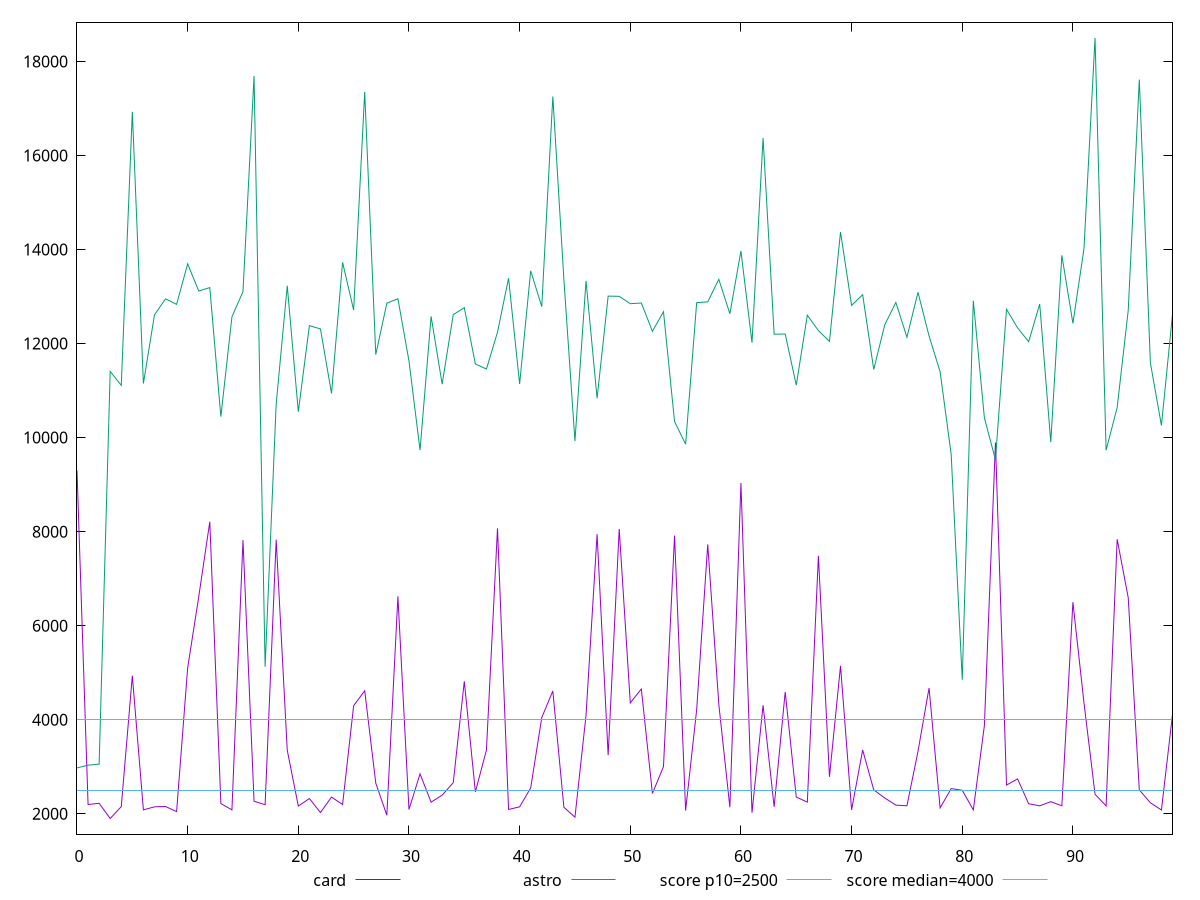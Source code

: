 reset

$card <<EOF
0 9301.881000000001
1 2198.2735
2 2223.9925
3 1899.9920000000002
4 2152.7160000000003
5 4936.429
6 2083.242
7 2148.5399999999995
8 2156.0575
9 2046.5125
10 5101.799999999999
11 6614.205000000001
12 8210.1745
13 2218.782
14 2083.1059999999998
15 7819.407999999999
16 2267.868
17 2193.0460000000003
18 7827.2
19 3351.8100000000004
20 2164.7660000000005
21 2325.33
22 2026.5125000000003
23 2356.3319999999994
24 2197.427
25 4298.94
26 4616.725
27 2652.0640000000003
28 1969.3740000000003
29 6623.486000000001
30 2091.5299999999997
31 2849.5124999999994
32 2247.4345000000003
33 2397.3150000000005
34 2660.9164999999994
35 4817.3075
36 2466.6299999999997
37 3354.0024999999996
38 8070.138999999999
39 2092.834
40 2148.642
41 2549.5919999999996
42 4045.59
43 4612.369
44 2139.54
45 1927.991
46 4092.0699999999997
47 7945.248
48 3246.380000000001
49 8055.389500000001
50 4358.834999999999
51 4654.653
52 2432.785
53 3003.915
54 7916.251499999999
55 2069.721
56 4216.145
57 7728.624999999999
58 4331.145
59 2139.18
60 9033.563
61 2024.0579999999998
62 4308.48
63 2149.9444999999996
64 4591.26
65 2356.6115
66 2248.459
67 7486.2855
68 2786.51
69 5147.208
70 2083.5289999999995
71 3357.05
72 2508.5775000000003
73 2336.488
74 2185.0225
75 2170.29
76 3326.8550000000005
77 4675.5199999999995
78 2126.2195
79 2536.064
80 2500.0175
81 2083.0649999999996
82 3875.3999999999996
83 9896.5435
84 2610.8089999999997
85 2742.717
86 2214.2744999999995
87 2169.5225
88 2258.4314999999997
89 2171.2720000000004
90 6500.504999999999
91 4360.966
92 2415.3925
93 2168.4629999999997
94 7838.351999999999
95 6594.9055
96 2508.9890000000005
97 2235.4084999999995
98 2081.035
99 4111.19
EOF

$astro <<EOF
0 2976.1799999999994
1 3033.964
2 3056.583
3 11407.183
4 11110.416000000001
5 16926.881
6 11149.199999999999
7 12609.126
8 12951.141
9 12832.856
10 13696.164
11 13117.069
12 13189.988
13 10445.516
14 12567.346999999998
15 13104.1155
16 17688.743499999997
17 5126.390000000001
18 10715.255000000001
19 13227.5825
20 10550.466
21 12380.637
22 12310.9195
23 10940.406
24 13728.525499999998
25 12710.852499999999
26 17347.740999999995
27 11765.4885
28 12858.1835
29 12953.168000000001
30 11629.822000000004
31 9733.946
32 12576.360500000003
33 11137.796999999997
34 12615.5125
35 12762.491000000002
36 11566.484500000002
37 11457.281500000003
38 12240.698999999999
39 13389.926000000001
40 11140.737499999997
41 13547.287999999997
42 12784.624999999998
43 17253.456500000004
44 13357.665
45 9927.071999999998
46 13332.576000000001
47 10834.931500000004
48 13008.720000000003
49 13004.199999999999
50 12847.231999999998
51 12862.3775
52 12260.324999999997
53 12676.411000000004
54 10341.4595
55 9859.046000000002
56 12870.069999999998
57 12886.871500000001
58 13365.839999999998
59 12633.255
60 13968.604
61 12018.229000000001
62 16370.669999999998
63 12198.718
64 12202.588000000003
65 11115.134000000002
66 12602.693999999998
67 12275.148000000001
68 12045.765
69 14371.942000000003
70 12811.002999999997
71 13038.872
72 11449.269999999999
73 12400.875999999998
74 12874.137499999999
75 12134.8535
76 13089.0485
77 12159.907
78 11401.525000000001
79 9640.387000000002
80 4850.877999999999
81 12912.383
82 10420.5245
83 9530.5215
84 12729.2885
85 12333.828000000001
86 12039.5715
87 12839.6545
88 9903.764000000001
89 13875.872999999996
90 12429.2875
91 14015.869999999997
92 18499.047499999993
93 9730.907
94 10640.837500000001
95 12705.52
96 17612.97699999999
97 11591.608
98 10258.328000000001
99 12619.553499999998
EOF

set key outside below
set xrange [0:99]
set yrange [1568.0108900000002:18831.028609999994]
set trange [1568.0108900000002:18831.028609999994]
set terminal svg size 640, 520 enhanced background rgb 'white'
set output "reports/report_00028_2021-02-24T12-49-42.674Z/largest-contentful-paint/comparison/line/2_vs_3.svg"

plot $card title "card" with line, \
     $astro title "astro" with line, \
     2500 title "score p10=2500", \
     4000 title "score median=4000"

reset
